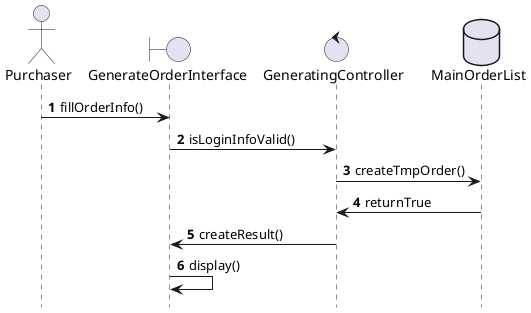 @startuml
''' 省略底部
	hide footbox 

''' 定义类
	actor Purchaser as act
	boundary GenerateOrderInterface as bou
	control GeneratingController as con
	database MainOrderList as db

	autonumber
	act -> bou : fillOrderInfo()
	bou -> con : isLoginInfoValid()
	con -> db : createTmpOrder()
	db -> con : returnTrue
	con -> bou : createResult()
	bou -> bou : display()

@enduml